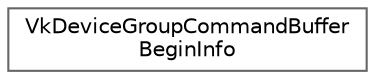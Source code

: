 digraph "类继承关系图"
{
 // LATEX_PDF_SIZE
  bgcolor="transparent";
  edge [fontname=Helvetica,fontsize=10,labelfontname=Helvetica,labelfontsize=10];
  node [fontname=Helvetica,fontsize=10,shape=box,height=0.2,width=0.4];
  rankdir="LR";
  Node0 [id="Node000000",label="VkDeviceGroupCommandBuffer\lBeginInfo",height=0.2,width=0.4,color="grey40", fillcolor="white", style="filled",URL="$struct_vk_device_group_command_buffer_begin_info.html",tooltip=" "];
}
